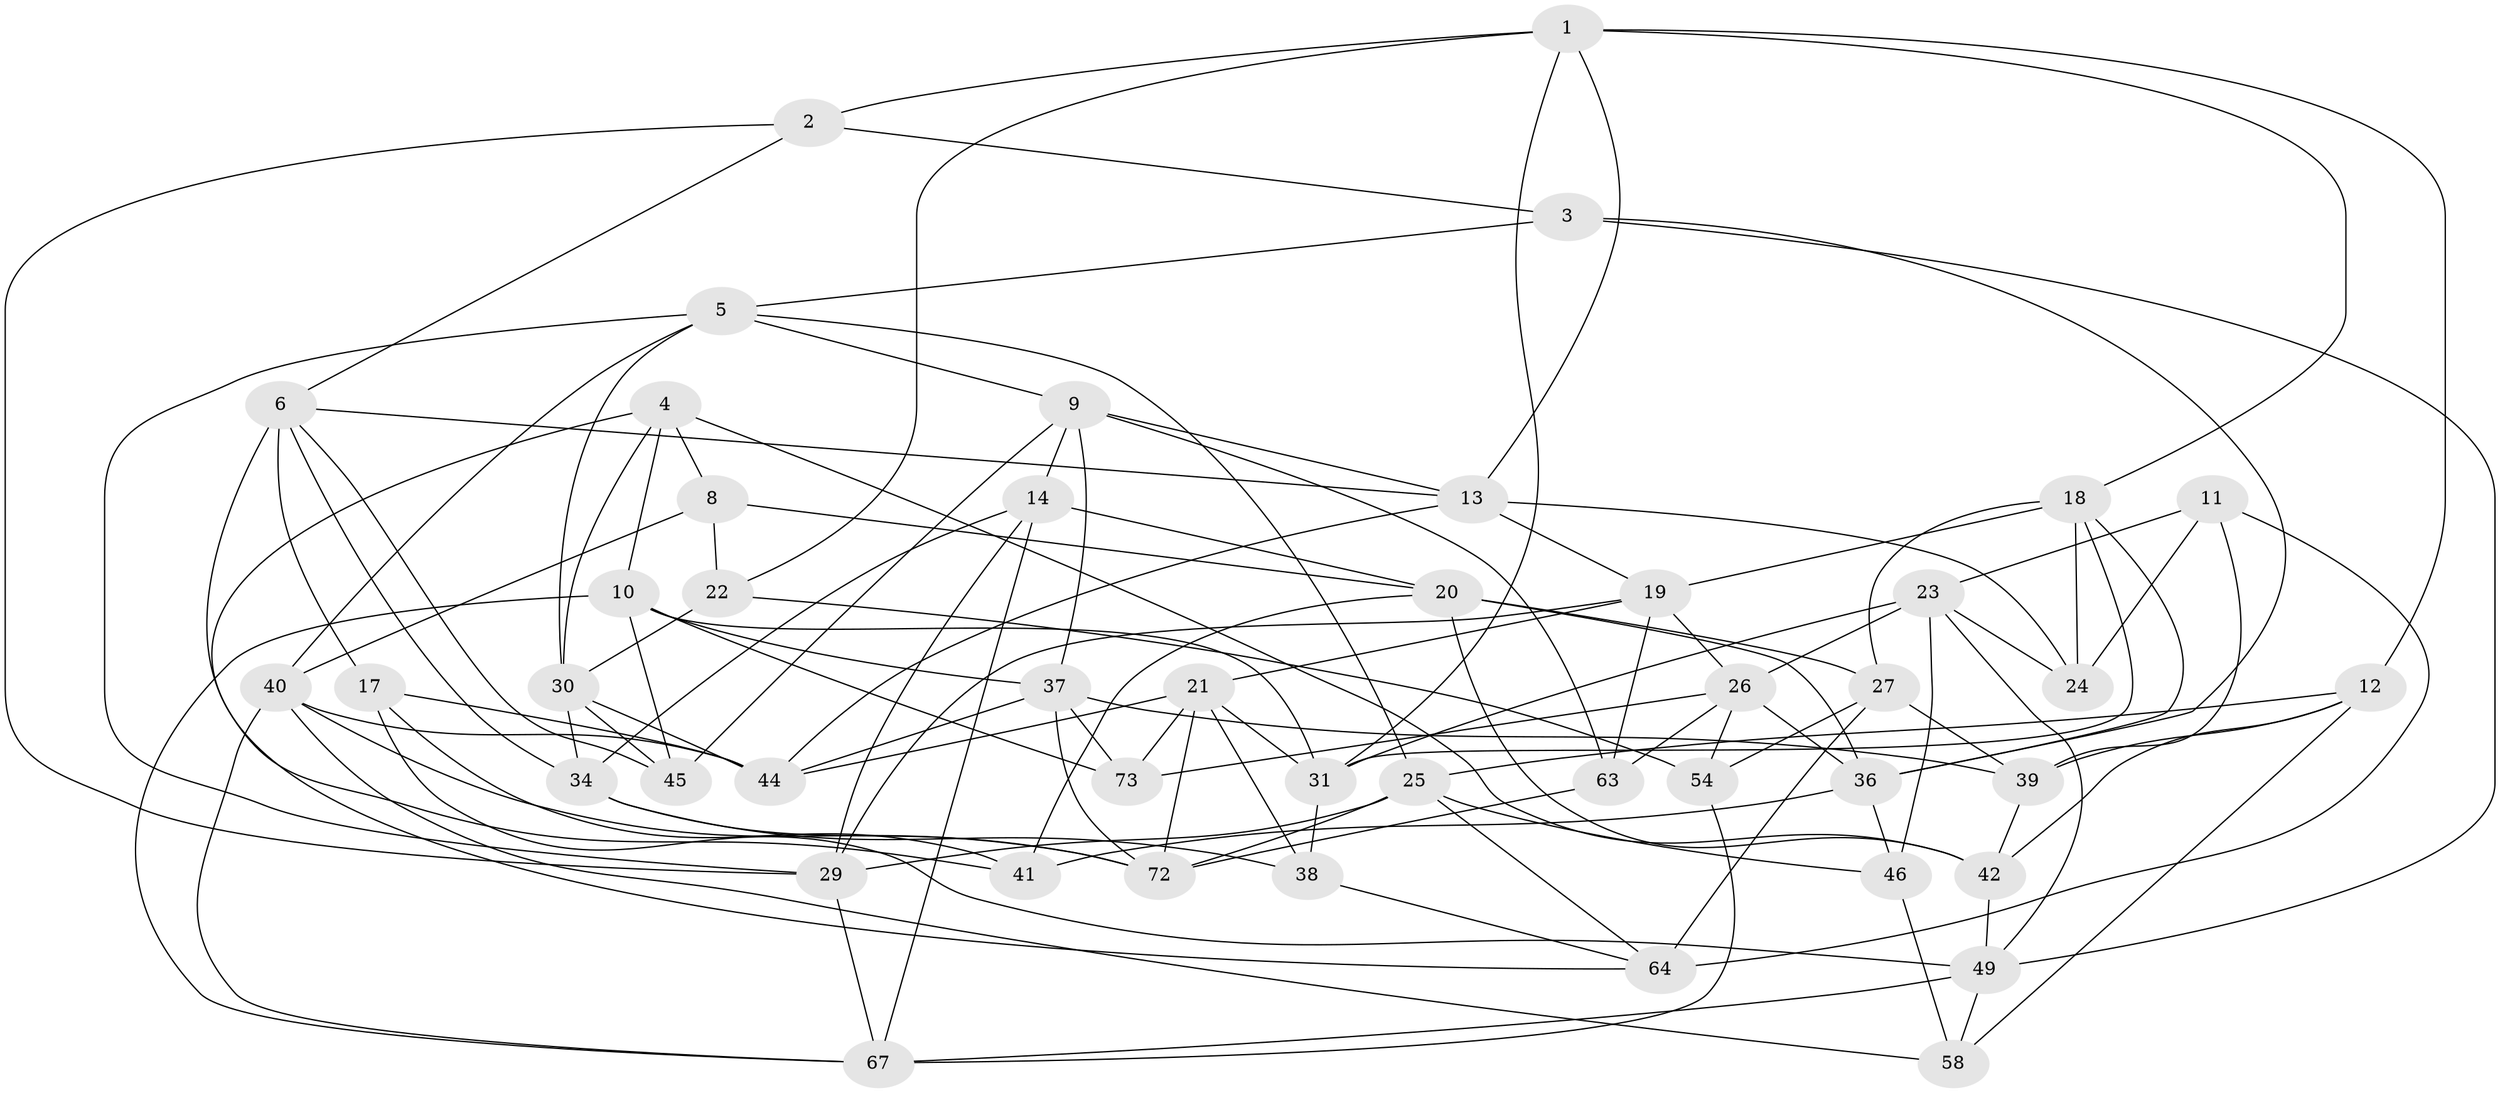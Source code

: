 // Generated by graph-tools (version 1.1) at 2025/24/03/03/25 07:24:23]
// undirected, 46 vertices, 119 edges
graph export_dot {
graph [start="1"]
  node [color=gray90,style=filled];
  1 [super="+15"];
  2;
  3;
  4 [super="+7"];
  5 [super="+68"];
  6 [super="+59"];
  8;
  9 [super="+48"];
  10 [super="+71"];
  11;
  12 [super="+43"];
  13 [super="+32"];
  14 [super="+16"];
  17;
  18 [super="+56"];
  19 [super="+35"];
  20 [super="+50"];
  21 [super="+28"];
  22;
  23 [super="+60"];
  24;
  25 [super="+52"];
  26 [super="+62"];
  27 [super="+69"];
  29 [super="+33"];
  30 [super="+51"];
  31 [super="+65"];
  34 [super="+55"];
  36 [super="+47"];
  37 [super="+53"];
  38;
  39 [super="+61"];
  40 [super="+57"];
  41;
  42 [super="+74"];
  44 [super="+66"];
  45;
  46;
  49 [super="+75"];
  54;
  58;
  63;
  64 [super="+76"];
  67 [super="+70"];
  72 [super="+77"];
  73;
  1 -- 2;
  1 -- 18;
  1 -- 22;
  1 -- 31;
  1 -- 13;
  1 -- 12;
  2 -- 29;
  2 -- 3;
  2 -- 6;
  3 -- 5;
  3 -- 49;
  3 -- 36;
  4 -- 8;
  4 -- 42 [weight=2];
  4 -- 30;
  4 -- 64;
  4 -- 10;
  5 -- 9;
  5 -- 40;
  5 -- 30;
  5 -- 29;
  5 -- 25;
  6 -- 41;
  6 -- 34;
  6 -- 17;
  6 -- 45;
  6 -- 13;
  8 -- 22;
  8 -- 40;
  8 -- 20;
  9 -- 45;
  9 -- 63;
  9 -- 37;
  9 -- 13;
  9 -- 14;
  10 -- 37;
  10 -- 45;
  10 -- 73;
  10 -- 31;
  10 -- 67;
  11 -- 64;
  11 -- 24;
  11 -- 39;
  11 -- 23;
  12 -- 42;
  12 -- 39 [weight=2];
  12 -- 25;
  12 -- 58;
  13 -- 24;
  13 -- 44;
  13 -- 19;
  14 -- 29;
  14 -- 34 [weight=2];
  14 -- 67;
  14 -- 20;
  17 -- 44;
  17 -- 49;
  17 -- 41;
  18 -- 36;
  18 -- 24;
  18 -- 19;
  18 -- 31;
  18 -- 27;
  19 -- 63;
  19 -- 26;
  19 -- 29;
  19 -- 21;
  20 -- 27;
  20 -- 41;
  20 -- 42;
  20 -- 36;
  21 -- 72;
  21 -- 44;
  21 -- 73;
  21 -- 38;
  21 -- 31;
  22 -- 54;
  22 -- 30;
  23 -- 31;
  23 -- 24;
  23 -- 26;
  23 -- 46;
  23 -- 49;
  25 -- 29;
  25 -- 64;
  25 -- 46;
  25 -- 72;
  26 -- 73;
  26 -- 54;
  26 -- 63;
  26 -- 36;
  27 -- 64 [weight=2];
  27 -- 39;
  27 -- 54;
  29 -- 67;
  30 -- 45;
  30 -- 34;
  30 -- 44;
  31 -- 38;
  34 -- 72;
  34 -- 38;
  36 -- 41;
  36 -- 46;
  37 -- 44;
  37 -- 73;
  37 -- 72;
  37 -- 39;
  38 -- 64;
  39 -- 42;
  40 -- 67;
  40 -- 58;
  40 -- 44;
  40 -- 72;
  42 -- 49;
  46 -- 58;
  49 -- 58;
  49 -- 67;
  54 -- 67;
  63 -- 72;
}
